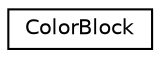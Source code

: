 digraph G
{
  edge [fontname="Helvetica",fontsize="10",labelfontname="Helvetica",labelfontsize="10"];
  node [fontname="Helvetica",fontsize="10",shape=record];
  rankdir=LR;
  Node1 [label="ColorBlock",height=0.2,width=0.4,color="black", fillcolor="white", style="filled",URL="$db/dc3/structColorBlock.html",tooltip="Uncompressed 4x4 color block."];
}
